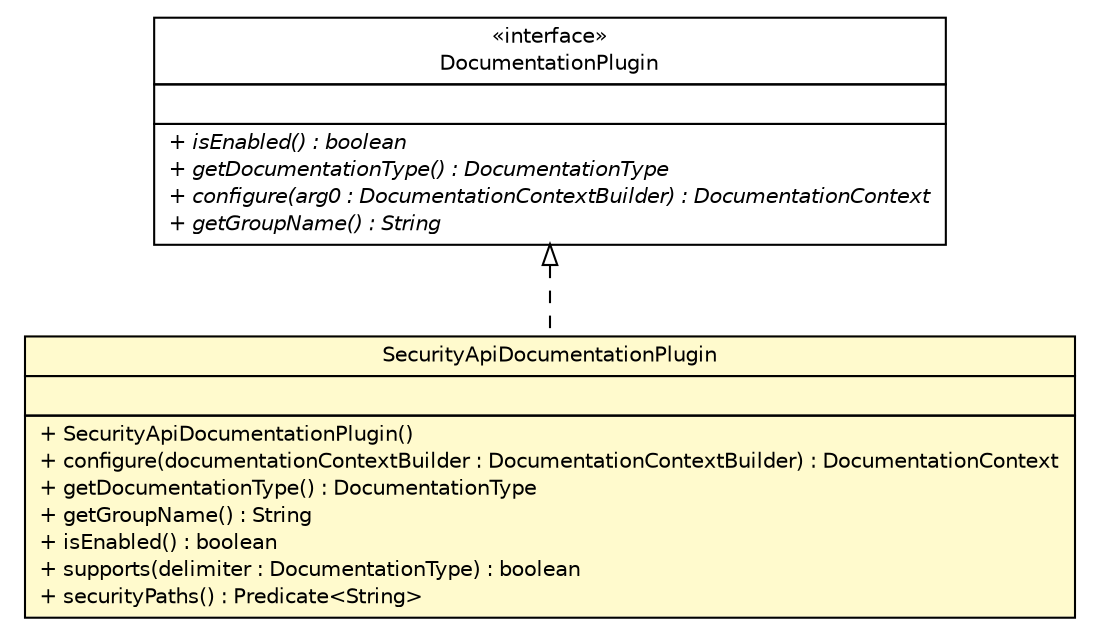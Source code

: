 #!/usr/local/bin/dot
#
# Class diagram 
# Generated by UMLGraph version R5_6-24-gf6e263 (http://www.umlgraph.org/)
#

digraph G {
	edge [fontname="Helvetica",fontsize=10,labelfontname="Helvetica",labelfontsize=10];
	node [fontname="Helvetica",fontsize=10,shape=plaintext];
	nodesep=0.25;
	ranksep=0.5;
	// com.yirendai.oss.lib.security.swagger.SecurityApiDocumentationPlugin
	c3535 [label=<<table title="com.yirendai.oss.lib.security.swagger.SecurityApiDocumentationPlugin" border="0" cellborder="1" cellspacing="0" cellpadding="2" port="p" bgcolor="lemonChiffon" href="./SecurityApiDocumentationPlugin.html">
		<tr><td><table border="0" cellspacing="0" cellpadding="1">
<tr><td align="center" balign="center"> SecurityApiDocumentationPlugin </td></tr>
		</table></td></tr>
		<tr><td><table border="0" cellspacing="0" cellpadding="1">
<tr><td align="left" balign="left">  </td></tr>
		</table></td></tr>
		<tr><td><table border="0" cellspacing="0" cellpadding="1">
<tr><td align="left" balign="left"> + SecurityApiDocumentationPlugin() </td></tr>
<tr><td align="left" balign="left"> + configure(documentationContextBuilder : DocumentationContextBuilder) : DocumentationContext </td></tr>
<tr><td align="left" balign="left"> + getDocumentationType() : DocumentationType </td></tr>
<tr><td align="left" balign="left"> + getGroupName() : String </td></tr>
<tr><td align="left" balign="left"> + isEnabled() : boolean </td></tr>
<tr><td align="left" balign="left"> + supports(delimiter : DocumentationType) : boolean </td></tr>
<tr><td align="left" balign="left"> + securityPaths() : Predicate&lt;String&gt; </td></tr>
		</table></td></tr>
		</table>>, URL="./SecurityApiDocumentationPlugin.html", fontname="Helvetica", fontcolor="black", fontsize=10.0];
	//com.yirendai.oss.lib.security.swagger.SecurityApiDocumentationPlugin implements springfox.documentation.spi.service.DocumentationPlugin
	c3568:p -> c3535:p [dir=back,arrowtail=empty,style=dashed];
	// springfox.documentation.spi.service.DocumentationPlugin
	c3568 [label=<<table title="springfox.documentation.spi.service.DocumentationPlugin" border="0" cellborder="1" cellspacing="0" cellpadding="2" port="p" href="http://java.sun.com/j2se/1.4.2/docs/api/springfox/documentation/spi/service/DocumentationPlugin.html">
		<tr><td><table border="0" cellspacing="0" cellpadding="1">
<tr><td align="center" balign="center"> &#171;interface&#187; </td></tr>
<tr><td align="center" balign="center"> DocumentationPlugin </td></tr>
		</table></td></tr>
		<tr><td><table border="0" cellspacing="0" cellpadding="1">
<tr><td align="left" balign="left">  </td></tr>
		</table></td></tr>
		<tr><td><table border="0" cellspacing="0" cellpadding="1">
<tr><td align="left" balign="left"><font face="Helvetica-Oblique" point-size="10.0"> + isEnabled() : boolean </font></td></tr>
<tr><td align="left" balign="left"><font face="Helvetica-Oblique" point-size="10.0"> + getDocumentationType() : DocumentationType </font></td></tr>
<tr><td align="left" balign="left"><font face="Helvetica-Oblique" point-size="10.0"> + configure(arg0 : DocumentationContextBuilder) : DocumentationContext </font></td></tr>
<tr><td align="left" balign="left"><font face="Helvetica-Oblique" point-size="10.0"> + getGroupName() : String </font></td></tr>
		</table></td></tr>
		</table>>, URL="http://java.sun.com/j2se/1.4.2/docs/api/springfox/documentation/spi/service/DocumentationPlugin.html", fontname="Helvetica", fontcolor="black", fontsize=10.0];
}

